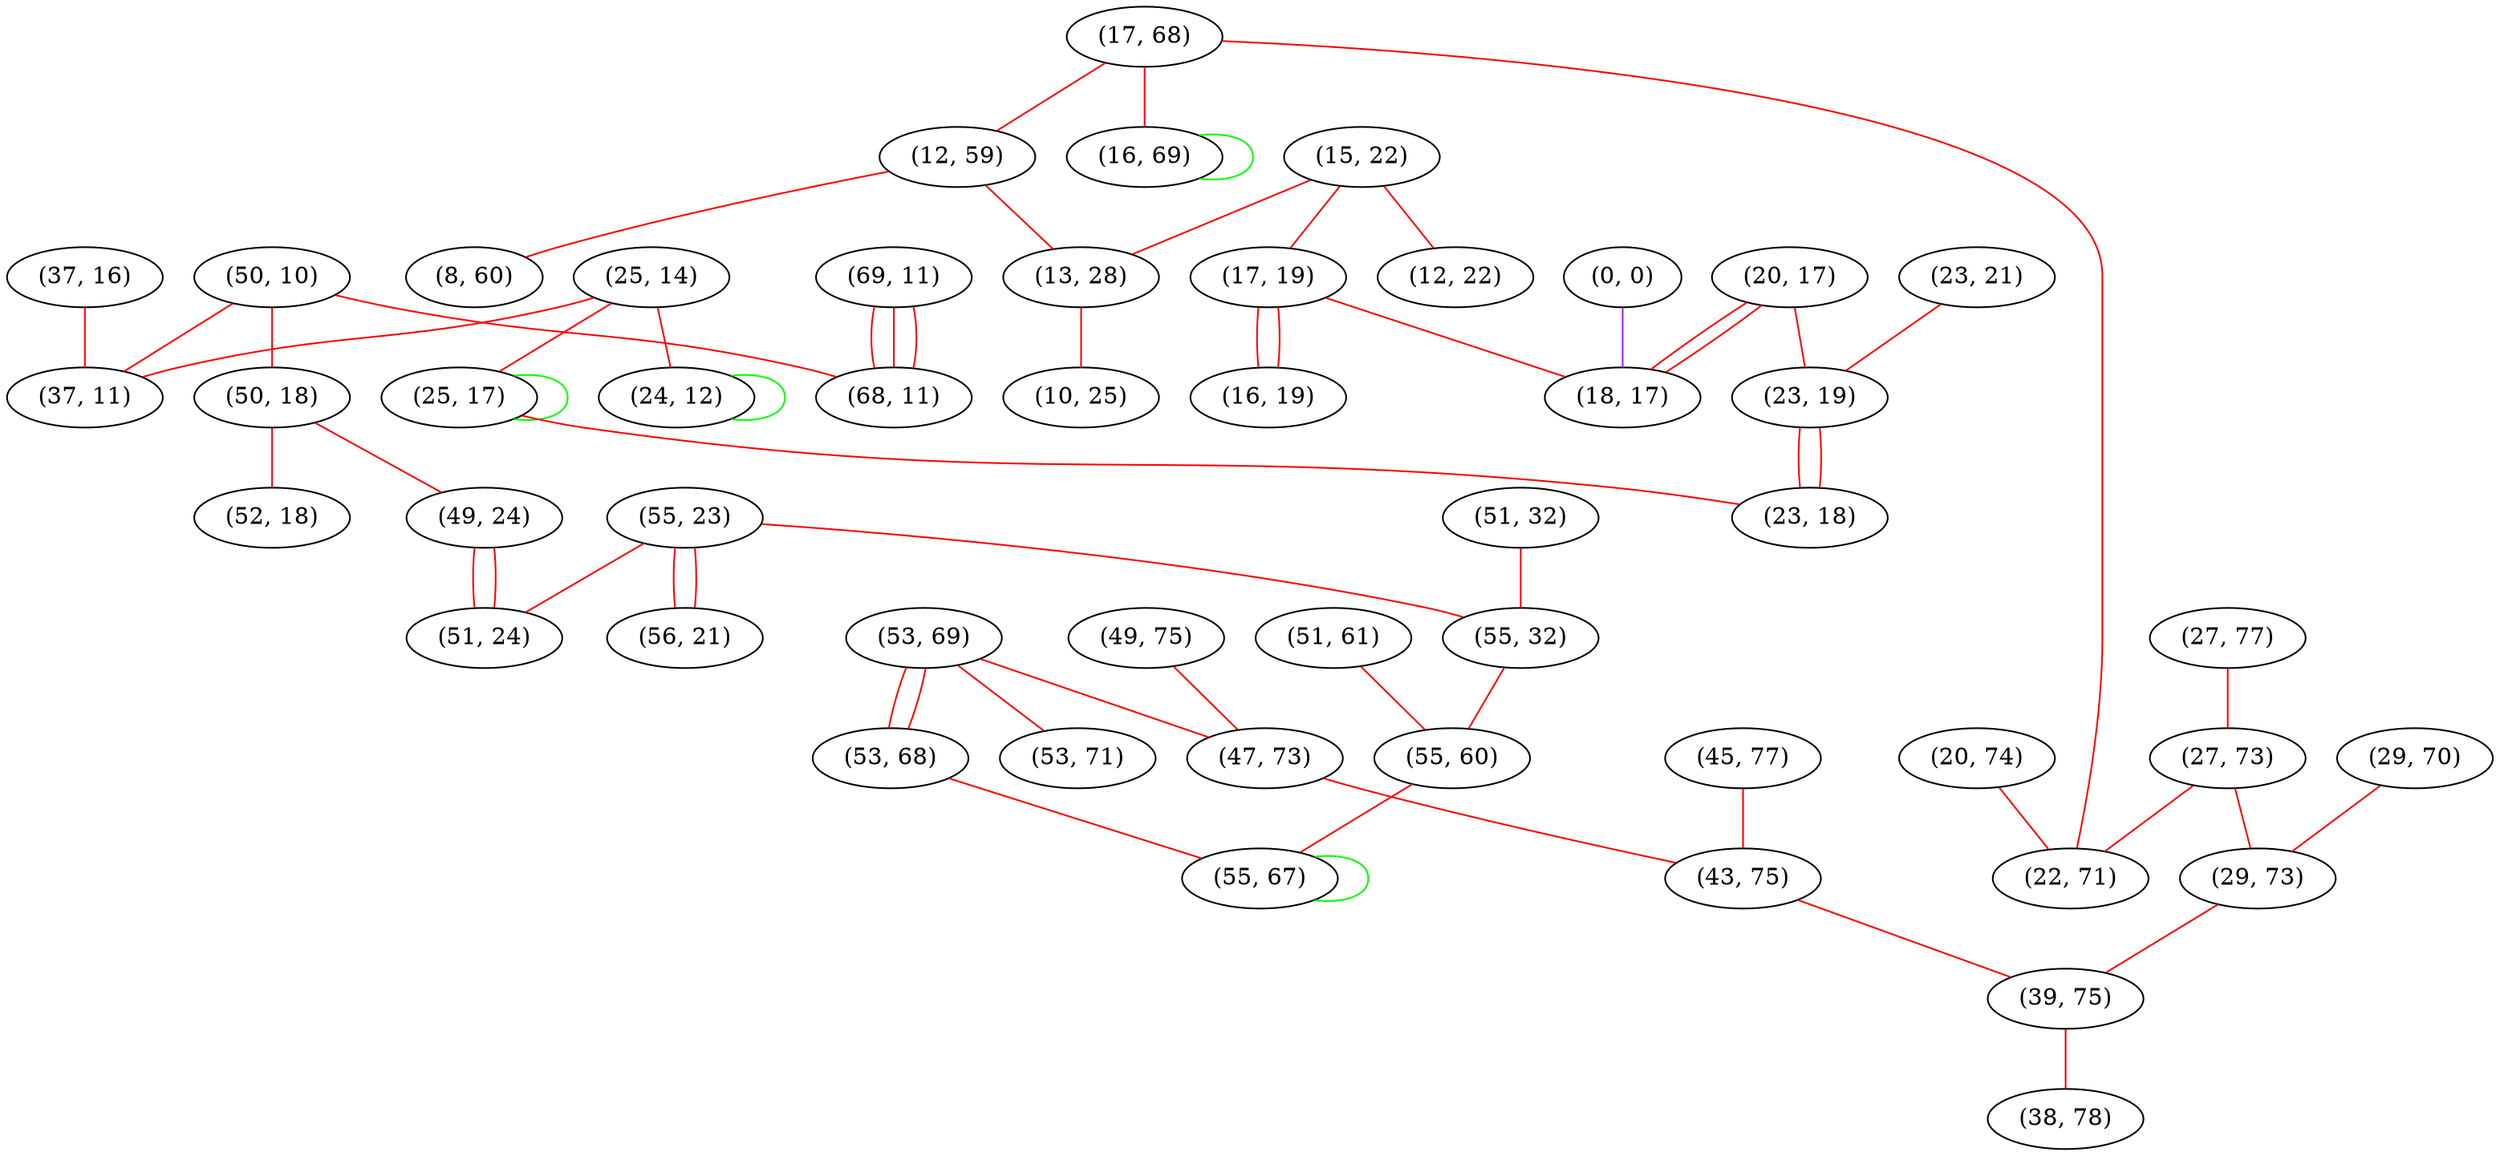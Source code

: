 graph "" {
"(37, 16)";
"(69, 11)";
"(49, 75)";
"(55, 23)";
"(27, 77)";
"(20, 74)";
"(50, 10)";
"(53, 69)";
"(50, 18)";
"(51, 32)";
"(27, 73)";
"(20, 17)";
"(17, 68)";
"(29, 70)";
"(16, 69)";
"(12, 59)";
"(51, 61)";
"(56, 21)";
"(0, 0)";
"(53, 68)";
"(23, 21)";
"(68, 11)";
"(8, 60)";
"(55, 32)";
"(15, 22)";
"(17, 19)";
"(29, 73)";
"(18, 17)";
"(13, 28)";
"(25, 14)";
"(47, 73)";
"(52, 18)";
"(16, 19)";
"(53, 71)";
"(12, 22)";
"(45, 77)";
"(23, 19)";
"(43, 75)";
"(37, 11)";
"(55, 60)";
"(49, 24)";
"(10, 25)";
"(51, 24)";
"(55, 67)";
"(22, 71)";
"(24, 12)";
"(39, 75)";
"(25, 17)";
"(23, 18)";
"(38, 78)";
"(37, 16)" -- "(37, 11)"  [color=red, key=0, weight=1];
"(69, 11)" -- "(68, 11)"  [color=red, key=0, weight=1];
"(69, 11)" -- "(68, 11)"  [color=red, key=1, weight=1];
"(69, 11)" -- "(68, 11)"  [color=red, key=2, weight=1];
"(49, 75)" -- "(47, 73)"  [color=red, key=0, weight=1];
"(55, 23)" -- "(51, 24)"  [color=red, key=0, weight=1];
"(55, 23)" -- "(56, 21)"  [color=red, key=0, weight=1];
"(55, 23)" -- "(56, 21)"  [color=red, key=1, weight=1];
"(55, 23)" -- "(55, 32)"  [color=red, key=0, weight=1];
"(27, 77)" -- "(27, 73)"  [color=red, key=0, weight=1];
"(20, 74)" -- "(22, 71)"  [color=red, key=0, weight=1];
"(50, 10)" -- "(50, 18)"  [color=red, key=0, weight=1];
"(50, 10)" -- "(68, 11)"  [color=red, key=0, weight=1];
"(50, 10)" -- "(37, 11)"  [color=red, key=0, weight=1];
"(53, 69)" -- "(53, 68)"  [color=red, key=0, weight=1];
"(53, 69)" -- "(53, 68)"  [color=red, key=1, weight=1];
"(53, 69)" -- "(53, 71)"  [color=red, key=0, weight=1];
"(53, 69)" -- "(47, 73)"  [color=red, key=0, weight=1];
"(50, 18)" -- "(52, 18)"  [color=red, key=0, weight=1];
"(50, 18)" -- "(49, 24)"  [color=red, key=0, weight=1];
"(51, 32)" -- "(55, 32)"  [color=red, key=0, weight=1];
"(27, 73)" -- "(29, 73)"  [color=red, key=0, weight=1];
"(27, 73)" -- "(22, 71)"  [color=red, key=0, weight=1];
"(20, 17)" -- "(23, 19)"  [color=red, key=0, weight=1];
"(20, 17)" -- "(18, 17)"  [color=red, key=0, weight=1];
"(20, 17)" -- "(18, 17)"  [color=red, key=1, weight=1];
"(17, 68)" -- "(22, 71)"  [color=red, key=0, weight=1];
"(17, 68)" -- "(16, 69)"  [color=red, key=0, weight=1];
"(17, 68)" -- "(12, 59)"  [color=red, key=0, weight=1];
"(29, 70)" -- "(29, 73)"  [color=red, key=0, weight=1];
"(16, 69)" -- "(16, 69)"  [color=green, key=0, weight=2];
"(12, 59)" -- "(13, 28)"  [color=red, key=0, weight=1];
"(12, 59)" -- "(8, 60)"  [color=red, key=0, weight=1];
"(51, 61)" -- "(55, 60)"  [color=red, key=0, weight=1];
"(0, 0)" -- "(18, 17)"  [color=purple, key=0, weight=4];
"(53, 68)" -- "(55, 67)"  [color=red, key=0, weight=1];
"(23, 21)" -- "(23, 19)"  [color=red, key=0, weight=1];
"(55, 32)" -- "(55, 60)"  [color=red, key=0, weight=1];
"(15, 22)" -- "(13, 28)"  [color=red, key=0, weight=1];
"(15, 22)" -- "(17, 19)"  [color=red, key=0, weight=1];
"(15, 22)" -- "(12, 22)"  [color=red, key=0, weight=1];
"(17, 19)" -- "(16, 19)"  [color=red, key=0, weight=1];
"(17, 19)" -- "(16, 19)"  [color=red, key=1, weight=1];
"(17, 19)" -- "(18, 17)"  [color=red, key=0, weight=1];
"(29, 73)" -- "(39, 75)"  [color=red, key=0, weight=1];
"(13, 28)" -- "(10, 25)"  [color=red, key=0, weight=1];
"(25, 14)" -- "(24, 12)"  [color=red, key=0, weight=1];
"(25, 14)" -- "(25, 17)"  [color=red, key=0, weight=1];
"(25, 14)" -- "(37, 11)"  [color=red, key=0, weight=1];
"(47, 73)" -- "(43, 75)"  [color=red, key=0, weight=1];
"(45, 77)" -- "(43, 75)"  [color=red, key=0, weight=1];
"(23, 19)" -- "(23, 18)"  [color=red, key=0, weight=1];
"(23, 19)" -- "(23, 18)"  [color=red, key=1, weight=1];
"(43, 75)" -- "(39, 75)"  [color=red, key=0, weight=1];
"(55, 60)" -- "(55, 67)"  [color=red, key=0, weight=1];
"(49, 24)" -- "(51, 24)"  [color=red, key=0, weight=1];
"(49, 24)" -- "(51, 24)"  [color=red, key=1, weight=1];
"(55, 67)" -- "(55, 67)"  [color=green, key=0, weight=2];
"(24, 12)" -- "(24, 12)"  [color=green, key=0, weight=2];
"(39, 75)" -- "(38, 78)"  [color=red, key=0, weight=1];
"(25, 17)" -- "(25, 17)"  [color=green, key=0, weight=2];
"(25, 17)" -- "(23, 18)"  [color=red, key=0, weight=1];
}
